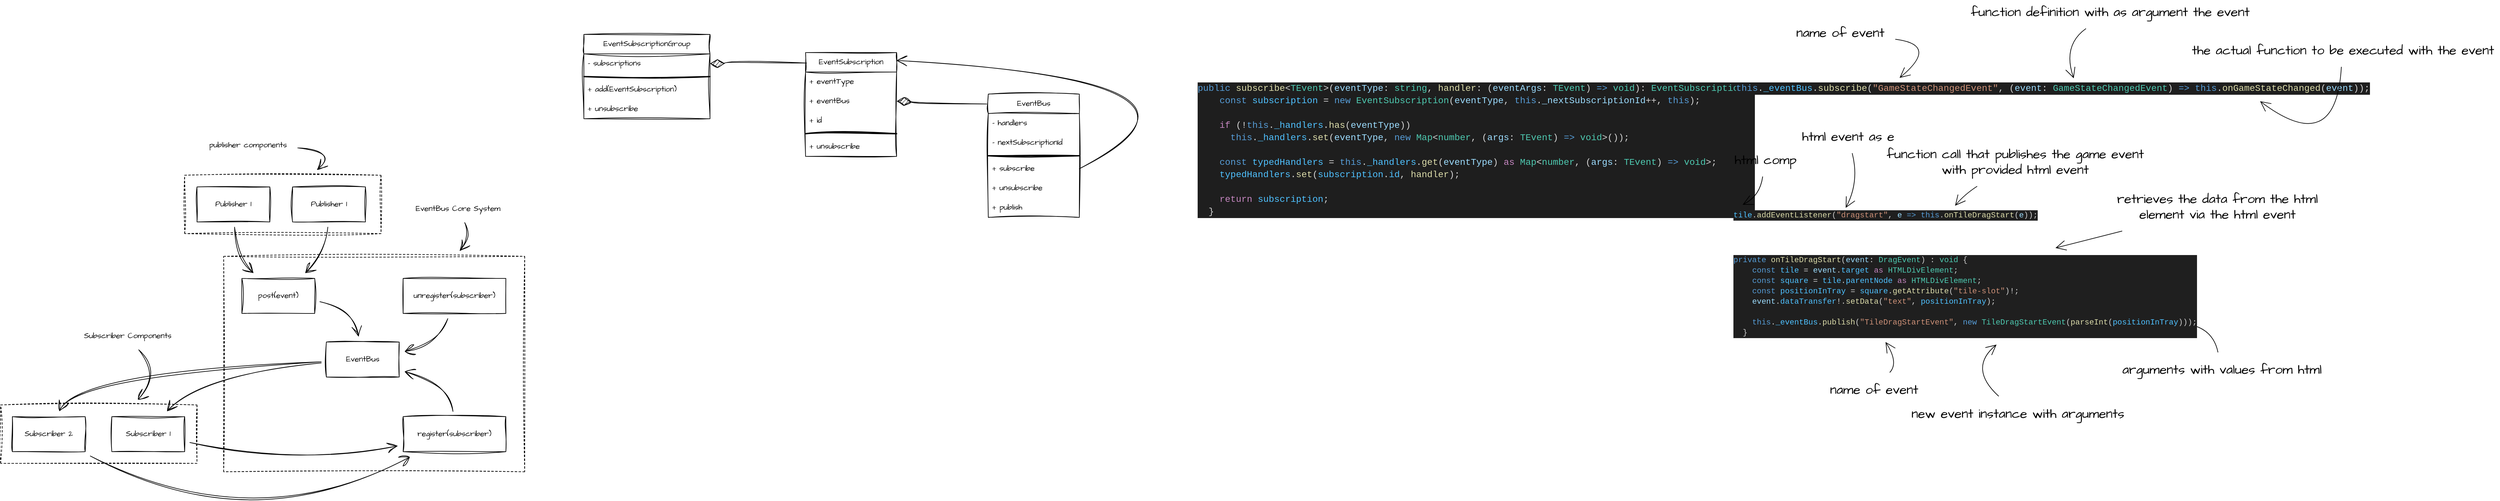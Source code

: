 <mxfile version="28.2.5">
  <diagram name="Page-1" id="cUU2rvQvQPZvcnWAlWm8">
    <mxGraphModel dx="1761" dy="850" grid="0" gridSize="10" guides="1" tooltips="1" connect="1" arrows="1" fold="1" page="0" pageScale="1" pageWidth="4681" pageHeight="3300" background="none" math="0" shadow="0">
      <root>
        <mxCell id="0" />
        <mxCell id="1" parent="0" />
        <mxCell id="Ereah4pmQqhAqRBTnx57-20" value="" style="rounded=0;whiteSpace=wrap;html=1;sketch=1;jiggle=2;curveFitting=1;strokeColor=default;align=center;verticalAlign=middle;fontFamily=Architects Daughter;fontSource=https%3A%2F%2Ffonts.googleapis.com%2Fcss%3Ffamily%3DArchitects%2BDaughter;fontSize=12;fontColor=default;labelBackgroundColor=default;fillColor=none;dashed=1;" parent="1" vertex="1">
          <mxGeometry x="-192" y="301" width="463" height="332" as="geometry" />
        </mxCell>
        <mxCell id="Ereah4pmQqhAqRBTnx57-23" value="" style="rounded=0;whiteSpace=wrap;html=1;sketch=1;jiggle=2;curveFitting=1;strokeColor=default;align=center;verticalAlign=middle;fontFamily=Architects Daughter;fontSource=https%3A%2F%2Ffonts.googleapis.com%2Fcss%3Ffamily%3DArchitects%2BDaughter;fontSize=12;fontColor=default;labelBackgroundColor=default;fillColor=none;dashed=1;" parent="1" vertex="1">
          <mxGeometry x="-535" y="530" width="302" height="90" as="geometry" />
        </mxCell>
        <mxCell id="Ereah4pmQqhAqRBTnx57-6" style="edgeStyle=none;curved=1;rounded=0;orthogonalLoop=1;jettySize=auto;html=1;fontFamily=Architects Daughter;fontSource=https%3A%2F%2Ffonts.googleapis.com%2Fcss%3Ffamily%3DArchitects%2BDaughter;fontSize=12;fontColor=default;startSize=14;endArrow=open;endSize=14;sourcePerimeterSpacing=8;targetPerimeterSpacing=8;sketch=1;curveFitting=1;jiggle=2;" parent="1" source="Ereah4pmQqhAqRBTnx57-1" target="Ereah4pmQqhAqRBTnx57-3" edge="1">
          <mxGeometry relative="1" as="geometry">
            <Array as="points">
              <mxPoint x="-173" y="302" />
            </Array>
          </mxGeometry>
        </mxCell>
        <mxCell id="Ereah4pmQqhAqRBTnx57-1" value="Publisher 1" style="rounded=0;whiteSpace=wrap;html=1;fontFamily=Architects Daughter;fontSource=https%3A%2F%2Ffonts.googleapis.com%2Fcss%3Ffamily%3DArchitects%2BDaughter;sketch=1;curveFitting=1;jiggle=2;" parent="1" vertex="1">
          <mxGeometry x="-233" y="194" width="112" height="54" as="geometry" />
        </mxCell>
        <mxCell id="Ereah4pmQqhAqRBTnx57-8" style="edgeStyle=none;shape=connector;curved=1;rounded=0;sketch=1;jiggle=2;curveFitting=1;orthogonalLoop=1;jettySize=auto;html=1;strokeColor=default;align=center;verticalAlign=middle;fontFamily=Architects Daughter;fontSource=https%3A%2F%2Ffonts.googleapis.com%2Fcss%3Ffamily%3DArchitects%2BDaughter;fontSize=12;fontColor=default;labelBackgroundColor=default;startSize=14;endArrow=open;endSize=14;sourcePerimeterSpacing=8;targetPerimeterSpacing=8;" parent="1" source="Ereah4pmQqhAqRBTnx57-2" target="Ereah4pmQqhAqRBTnx57-3" edge="1">
          <mxGeometry relative="1" as="geometry">
            <Array as="points">
              <mxPoint x="-34" y="299" />
            </Array>
          </mxGeometry>
        </mxCell>
        <mxCell id="Ereah4pmQqhAqRBTnx57-2" value="Publisher 1" style="rounded=0;whiteSpace=wrap;html=1;fontFamily=Architects Daughter;fontSource=https%3A%2F%2Ffonts.googleapis.com%2Fcss%3Ffamily%3DArchitects%2BDaughter;sketch=1;curveFitting=1;jiggle=2;" parent="1" vertex="1">
          <mxGeometry x="-86" y="194" width="112" height="54" as="geometry" />
        </mxCell>
        <mxCell id="Ereah4pmQqhAqRBTnx57-12" style="edgeStyle=none;shape=connector;curved=1;rounded=0;sketch=1;jiggle=2;curveFitting=1;orthogonalLoop=1;jettySize=auto;html=1;strokeColor=default;align=center;verticalAlign=middle;fontFamily=Architects Daughter;fontSource=https%3A%2F%2Ffonts.googleapis.com%2Fcss%3Ffamily%3DArchitects%2BDaughter;fontSize=12;fontColor=default;labelBackgroundColor=default;startSize=14;endArrow=open;endSize=14;sourcePerimeterSpacing=8;targetPerimeterSpacing=8;" parent="1" source="Ereah4pmQqhAqRBTnx57-3" target="Ereah4pmQqhAqRBTnx57-5" edge="1">
          <mxGeometry relative="1" as="geometry">
            <Array as="points">
              <mxPoint x="7" y="378" />
            </Array>
          </mxGeometry>
        </mxCell>
        <mxCell id="Ereah4pmQqhAqRBTnx57-3" value="post(event)" style="rounded=0;whiteSpace=wrap;html=1;fontFamily=Architects Daughter;fontSource=https%3A%2F%2Ffonts.googleapis.com%2Fcss%3Ffamily%3DArchitects%2BDaughter;sketch=1;curveFitting=1;jiggle=2;" parent="1" vertex="1">
          <mxGeometry x="-164" y="335" width="112" height="54" as="geometry" />
        </mxCell>
        <mxCell id="Ereah4pmQqhAqRBTnx57-11" style="edgeStyle=none;shape=connector;curved=1;rounded=0;sketch=1;jiggle=2;curveFitting=1;orthogonalLoop=1;jettySize=auto;html=1;strokeColor=default;align=center;verticalAlign=middle;fontFamily=Architects Daughter;fontSource=https%3A%2F%2Ffonts.googleapis.com%2Fcss%3Ffamily%3DArchitects%2BDaughter;fontSize=12;fontColor=default;labelBackgroundColor=default;startSize=14;endArrow=open;endSize=14;sourcePerimeterSpacing=8;targetPerimeterSpacing=8;" parent="1" source="Ereah4pmQqhAqRBTnx57-4" target="Ereah4pmQqhAqRBTnx57-5" edge="1">
          <mxGeometry relative="1" as="geometry">
            <Array as="points">
              <mxPoint x="141" y="437" />
            </Array>
          </mxGeometry>
        </mxCell>
        <mxCell id="Ereah4pmQqhAqRBTnx57-4" value="unregister(subscriber)" style="rounded=0;whiteSpace=wrap;html=1;fontFamily=Architects Daughter;fontSource=https%3A%2F%2Ffonts.googleapis.com%2Fcss%3Ffamily%3DArchitects%2BDaughter;sketch=1;curveFitting=1;jiggle=2;" parent="1" vertex="1">
          <mxGeometry x="84" y="335" width="158" height="54" as="geometry" />
        </mxCell>
        <mxCell id="Ereah4pmQqhAqRBTnx57-26" style="edgeStyle=none;shape=connector;curved=1;rounded=0;sketch=1;jiggle=2;curveFitting=1;orthogonalLoop=1;jettySize=auto;html=1;strokeColor=default;align=center;verticalAlign=middle;fontFamily=Architects Daughter;fontSource=https%3A%2F%2Ffonts.googleapis.com%2Fcss%3Ffamily%3DArchitects%2BDaughter;fontSize=12;fontColor=default;labelBackgroundColor=default;startSize=14;endArrow=open;endSize=14;sourcePerimeterSpacing=8;targetPerimeterSpacing=8;" parent="1" source="Ereah4pmQqhAqRBTnx57-5" target="Ereah4pmQqhAqRBTnx57-13" edge="1">
          <mxGeometry relative="1" as="geometry">
            <Array as="points">
              <mxPoint x="-231" y="481" />
            </Array>
          </mxGeometry>
        </mxCell>
        <mxCell id="Ereah4pmQqhAqRBTnx57-27" style="edgeStyle=none;shape=connector;curved=1;rounded=0;sketch=1;jiggle=2;curveFitting=1;orthogonalLoop=1;jettySize=auto;html=1;strokeColor=default;align=center;verticalAlign=middle;fontFamily=Architects Daughter;fontSource=https%3A%2F%2Ffonts.googleapis.com%2Fcss%3Ffamily%3DArchitects%2BDaughter;fontSize=12;fontColor=default;labelBackgroundColor=default;startSize=14;endArrow=open;endSize=14;sourcePerimeterSpacing=8;targetPerimeterSpacing=8;" parent="1" source="Ereah4pmQqhAqRBTnx57-5" target="Ereah4pmQqhAqRBTnx57-16" edge="1">
          <mxGeometry relative="1" as="geometry">
            <Array as="points">
              <mxPoint x="-419" y="484" />
            </Array>
          </mxGeometry>
        </mxCell>
        <mxCell id="Ereah4pmQqhAqRBTnx57-5" value="EventBus" style="rounded=0;whiteSpace=wrap;html=1;fontFamily=Architects Daughter;fontSource=https%3A%2F%2Ffonts.googleapis.com%2Fcss%3Ffamily%3DArchitects%2BDaughter;sketch=1;curveFitting=1;jiggle=2;" parent="1" vertex="1">
          <mxGeometry x="-34" y="433" width="112" height="54" as="geometry" />
        </mxCell>
        <mxCell id="Ereah4pmQqhAqRBTnx57-28" style="edgeStyle=none;shape=connector;curved=1;rounded=0;sketch=1;jiggle=2;curveFitting=1;orthogonalLoop=1;jettySize=auto;html=1;strokeColor=default;align=center;verticalAlign=middle;fontFamily=Architects Daughter;fontSource=https%3A%2F%2Ffonts.googleapis.com%2Fcss%3Ffamily%3DArchitects%2BDaughter;fontSize=12;fontColor=default;labelBackgroundColor=default;startSize=14;endArrow=open;endSize=14;sourcePerimeterSpacing=8;targetPerimeterSpacing=8;" parent="1" source="Ereah4pmQqhAqRBTnx57-13" target="Ereah4pmQqhAqRBTnx57-14" edge="1">
          <mxGeometry relative="1" as="geometry">
            <Array as="points">
              <mxPoint x="-69" y="623" />
            </Array>
          </mxGeometry>
        </mxCell>
        <mxCell id="Ereah4pmQqhAqRBTnx57-13" value="Subscriber 1" style="rounded=0;whiteSpace=wrap;html=1;fontFamily=Architects Daughter;fontSource=https%3A%2F%2Ffonts.googleapis.com%2Fcss%3Ffamily%3DArchitects%2BDaughter;sketch=1;curveFitting=1;jiggle=2;" parent="1" vertex="1">
          <mxGeometry x="-364" y="548" width="112" height="54" as="geometry" />
        </mxCell>
        <mxCell id="Ereah4pmQqhAqRBTnx57-15" style="edgeStyle=none;shape=connector;curved=1;rounded=0;sketch=1;jiggle=2;curveFitting=1;orthogonalLoop=1;jettySize=auto;html=1;strokeColor=default;align=center;verticalAlign=middle;fontFamily=Architects Daughter;fontSource=https%3A%2F%2Ffonts.googleapis.com%2Fcss%3Ffamily%3DArchitects%2BDaughter;fontSize=12;fontColor=default;labelBackgroundColor=default;startSize=14;endArrow=open;endSize=14;sourcePerimeterSpacing=8;targetPerimeterSpacing=8;" parent="1" source="Ereah4pmQqhAqRBTnx57-14" target="Ereah4pmQqhAqRBTnx57-5" edge="1">
          <mxGeometry relative="1" as="geometry">
            <Array as="points">
              <mxPoint x="158" y="499" />
            </Array>
          </mxGeometry>
        </mxCell>
        <mxCell id="Ereah4pmQqhAqRBTnx57-14" value="register(subscriber)" style="rounded=0;whiteSpace=wrap;html=1;fontFamily=Architects Daughter;fontSource=https%3A%2F%2Ffonts.googleapis.com%2Fcss%3Ffamily%3DArchitects%2BDaughter;sketch=1;curveFitting=1;jiggle=2;" parent="1" vertex="1">
          <mxGeometry x="84" y="548" width="158" height="54" as="geometry" />
        </mxCell>
        <mxCell id="Ereah4pmQqhAqRBTnx57-29" style="edgeStyle=none;shape=connector;curved=1;rounded=0;sketch=1;jiggle=2;curveFitting=1;orthogonalLoop=1;jettySize=auto;html=1;strokeColor=default;align=center;verticalAlign=middle;fontFamily=Architects Daughter;fontSource=https%3A%2F%2Ffonts.googleapis.com%2Fcss%3Ffamily%3DArchitects%2BDaughter;fontSize=12;fontColor=default;labelBackgroundColor=default;startSize=14;endArrow=open;endSize=14;sourcePerimeterSpacing=8;targetPerimeterSpacing=8;" parent="1" source="Ereah4pmQqhAqRBTnx57-16" target="Ereah4pmQqhAqRBTnx57-14" edge="1">
          <mxGeometry relative="1" as="geometry">
            <Array as="points">
              <mxPoint x="-153" y="737" />
            </Array>
          </mxGeometry>
        </mxCell>
        <mxCell id="Ereah4pmQqhAqRBTnx57-16" value="Subscriber 2" style="rounded=0;whiteSpace=wrap;html=1;fontFamily=Architects Daughter;fontSource=https%3A%2F%2Ffonts.googleapis.com%2Fcss%3Ffamily%3DArchitects%2BDaughter;sketch=1;curveFitting=1;jiggle=2;" parent="1" vertex="1">
          <mxGeometry x="-517" y="548" width="112" height="54" as="geometry" />
        </mxCell>
        <mxCell id="Ereah4pmQqhAqRBTnx57-17" value="" style="rounded=0;whiteSpace=wrap;html=1;sketch=1;jiggle=2;curveFitting=1;strokeColor=default;align=center;verticalAlign=middle;fontFamily=Architects Daughter;fontSource=https%3A%2F%2Ffonts.googleapis.com%2Fcss%3Ffamily%3DArchitects%2BDaughter;fontSize=12;fontColor=default;labelBackgroundColor=default;fillColor=none;dashed=1;" parent="1" vertex="1">
          <mxGeometry x="-252" y="176" width="302" height="90" as="geometry" />
        </mxCell>
        <mxCell id="Ereah4pmQqhAqRBTnx57-19" style="edgeStyle=none;shape=connector;curved=1;rounded=0;sketch=1;jiggle=2;curveFitting=1;orthogonalLoop=1;jettySize=auto;html=1;strokeColor=default;align=center;verticalAlign=middle;fontFamily=Architects Daughter;fontSource=https%3A%2F%2Ffonts.googleapis.com%2Fcss%3Ffamily%3DArchitects%2BDaughter;fontSize=12;fontColor=default;labelBackgroundColor=default;startSize=14;endArrow=open;endSize=14;sourcePerimeterSpacing=8;targetPerimeterSpacing=8;" parent="1" source="Ereah4pmQqhAqRBTnx57-18" target="Ereah4pmQqhAqRBTnx57-17" edge="1">
          <mxGeometry relative="1" as="geometry">
            <Array as="points">
              <mxPoint x="-18" y="137" />
            </Array>
          </mxGeometry>
        </mxCell>
        <mxCell id="Ereah4pmQqhAqRBTnx57-18" value="publisher components" style="text;html=1;align=center;verticalAlign=middle;resizable=0;points=[];autosize=1;strokeColor=none;fillColor=none;fontSize=12;fontFamily=Architects Daughter;fontSource=https%3A%2F%2Ffonts.googleapis.com%2Fcss%3Ffamily%3DArchitects%2BDaughter;fontColor=default;labelBackgroundColor=default;" parent="1" vertex="1">
          <mxGeometry x="-224" y="117" width="138" height="26" as="geometry" />
        </mxCell>
        <mxCell id="Ereah4pmQqhAqRBTnx57-22" style="edgeStyle=none;shape=connector;curved=1;rounded=0;sketch=1;jiggle=2;curveFitting=1;orthogonalLoop=1;jettySize=auto;html=1;strokeColor=default;align=center;verticalAlign=middle;fontFamily=Architects Daughter;fontSource=https%3A%2F%2Ffonts.googleapis.com%2Fcss%3Ffamily%3DArchitects%2BDaughter;fontSize=12;fontColor=default;labelBackgroundColor=default;startSize=14;endArrow=open;endSize=14;sourcePerimeterSpacing=8;targetPerimeterSpacing=8;" parent="1" source="Ereah4pmQqhAqRBTnx57-21" target="Ereah4pmQqhAqRBTnx57-20" edge="1">
          <mxGeometry relative="1" as="geometry">
            <Array as="points">
              <mxPoint x="189" y="269" />
            </Array>
          </mxGeometry>
        </mxCell>
        <mxCell id="Ereah4pmQqhAqRBTnx57-21" value="EventBus Core System" style="text;html=1;align=center;verticalAlign=middle;resizable=0;points=[];autosize=1;strokeColor=none;fillColor=none;fontSize=12;fontFamily=Architects Daughter;fontSource=https%3A%2F%2Ffonts.googleapis.com%2Fcss%3Ffamily%3DArchitects%2BDaughter;fontColor=default;labelBackgroundColor=default;" parent="1" vertex="1">
          <mxGeometry x="94" y="215" width="148" height="26" as="geometry" />
        </mxCell>
        <mxCell id="Ereah4pmQqhAqRBTnx57-25" style="edgeStyle=none;shape=connector;curved=1;rounded=0;sketch=1;jiggle=2;curveFitting=1;orthogonalLoop=1;jettySize=auto;html=1;strokeColor=default;align=center;verticalAlign=middle;fontFamily=Architects Daughter;fontSource=https%3A%2F%2Ffonts.googleapis.com%2Fcss%3Ffamily%3DArchitects%2BDaughter;fontSize=12;fontColor=default;labelBackgroundColor=default;startSize=14;endArrow=open;endSize=14;sourcePerimeterSpacing=8;targetPerimeterSpacing=8;" parent="1" source="Ereah4pmQqhAqRBTnx57-24" target="Ereah4pmQqhAqRBTnx57-23" edge="1">
          <mxGeometry relative="1" as="geometry">
            <Array as="points">
              <mxPoint x="-286" y="488" />
            </Array>
          </mxGeometry>
        </mxCell>
        <mxCell id="Ereah4pmQqhAqRBTnx57-24" value="Subscriber Components" style="text;html=1;align=center;verticalAlign=middle;resizable=0;points=[];autosize=1;strokeColor=none;fillColor=none;fontSize=12;fontFamily=Architects Daughter;fontSource=https%3A%2F%2Ffonts.googleapis.com%2Fcss%3Ffamily%3DArchitects%2BDaughter;fontColor=default;labelBackgroundColor=default;" parent="1" vertex="1">
          <mxGeometry x="-417" y="411" width="153" height="26" as="geometry" />
        </mxCell>
        <mxCell id="Ereah4pmQqhAqRBTnx57-31" value="EventSubscription" style="swimlane;fontStyle=0;childLayout=stackLayout;horizontal=1;startSize=30;horizontalStack=0;resizeParent=1;resizeParentMax=0;resizeLast=0;collapsible=1;marginBottom=0;whiteSpace=wrap;html=1;rounded=0;sketch=1;jiggle=2;curveFitting=1;strokeColor=default;align=center;verticalAlign=middle;fontFamily=Architects Daughter;fontSource=https%3A%2F%2Ffonts.googleapis.com%2Fcss%3Ffamily%3DArchitects%2BDaughter;fontSize=12;fontColor=default;labelBackgroundColor=default;fillColor=default;" parent="1" vertex="1">
          <mxGeometry x="703" y="-13" width="140" height="160" as="geometry" />
        </mxCell>
        <mxCell id="Ereah4pmQqhAqRBTnx57-32" value="+ eventType" style="text;strokeColor=none;fillColor=none;align=left;verticalAlign=middle;spacingLeft=4;spacingRight=4;overflow=hidden;points=[[0,0.5],[1,0.5]];portConstraint=eastwest;rotatable=0;whiteSpace=wrap;html=1;fontFamily=Architects Daughter;fontSource=https%3A%2F%2Ffonts.googleapis.com%2Fcss%3Ffamily%3DArchitects%2BDaughter;fontSize=12;fontColor=default;labelBackgroundColor=default;" parent="Ereah4pmQqhAqRBTnx57-31" vertex="1">
          <mxGeometry y="30" width="140" height="30" as="geometry" />
        </mxCell>
        <mxCell id="Ereah4pmQqhAqRBTnx57-34" value="+ eventBus" style="text;strokeColor=none;fillColor=none;align=left;verticalAlign=middle;spacingLeft=4;spacingRight=4;overflow=hidden;points=[[0,0.5],[1,0.5]];portConstraint=eastwest;rotatable=0;whiteSpace=wrap;html=1;fontFamily=Architects Daughter;fontSource=https%3A%2F%2Ffonts.googleapis.com%2Fcss%3Ffamily%3DArchitects%2BDaughter;fontSize=12;fontColor=default;labelBackgroundColor=default;" parent="Ereah4pmQqhAqRBTnx57-31" vertex="1">
          <mxGeometry y="60" width="140" height="30" as="geometry" />
        </mxCell>
        <mxCell id="Ereah4pmQqhAqRBTnx57-33" value="+ id" style="text;strokeColor=none;fillColor=none;align=left;verticalAlign=middle;spacingLeft=4;spacingRight=4;overflow=hidden;points=[[0,0.5],[1,0.5]];portConstraint=eastwest;rotatable=0;whiteSpace=wrap;html=1;fontFamily=Architects Daughter;fontSource=https%3A%2F%2Ffonts.googleapis.com%2Fcss%3Ffamily%3DArchitects%2BDaughter;fontSize=12;fontColor=default;labelBackgroundColor=default;" parent="Ereah4pmQqhAqRBTnx57-31" vertex="1">
          <mxGeometry y="90" width="140" height="30" as="geometry" />
        </mxCell>
        <mxCell id="Ereah4pmQqhAqRBTnx57-44" value="" style="line;strokeWidth=2;html=1;rounded=0;sketch=1;jiggle=2;curveFitting=1;strokeColor=default;align=center;verticalAlign=middle;fontFamily=Architects Daughter;fontSource=https%3A%2F%2Ffonts.googleapis.com%2Fcss%3Ffamily%3DArchitects%2BDaughter;fontSize=12;fontColor=default;labelBackgroundColor=default;fillColor=default;" parent="Ereah4pmQqhAqRBTnx57-31" vertex="1">
          <mxGeometry y="120" width="140" height="10" as="geometry" />
        </mxCell>
        <mxCell id="Ereah4pmQqhAqRBTnx57-45" value="+ unsubscribe" style="text;strokeColor=none;fillColor=none;align=left;verticalAlign=middle;spacingLeft=4;spacingRight=4;overflow=hidden;points=[[0,0.5],[1,0.5]];portConstraint=eastwest;rotatable=0;whiteSpace=wrap;html=1;fontFamily=Architects Daughter;fontSource=https%3A%2F%2Ffonts.googleapis.com%2Fcss%3Ffamily%3DArchitects%2BDaughter;fontSize=12;fontColor=default;labelBackgroundColor=default;" parent="Ereah4pmQqhAqRBTnx57-31" vertex="1">
          <mxGeometry y="130" width="140" height="30" as="geometry" />
        </mxCell>
        <mxCell id="Ereah4pmQqhAqRBTnx57-46" value="EventSubscriptionGroup" style="swimlane;fontStyle=0;childLayout=stackLayout;horizontal=1;startSize=30;horizontalStack=0;resizeParent=1;resizeParentMax=0;resizeLast=0;collapsible=1;marginBottom=0;whiteSpace=wrap;html=1;rounded=0;sketch=1;jiggle=2;curveFitting=1;strokeColor=default;align=center;verticalAlign=middle;fontFamily=Architects Daughter;fontSource=https%3A%2F%2Ffonts.googleapis.com%2Fcss%3Ffamily%3DArchitects%2BDaughter;fontSize=12;fontColor=default;labelBackgroundColor=default;fillColor=default;" parent="1" vertex="1">
          <mxGeometry x="362" y="-41" width="194" height="130" as="geometry" />
        </mxCell>
        <mxCell id="Ereah4pmQqhAqRBTnx57-47" value="- subscriptions" style="text;strokeColor=none;fillColor=none;align=left;verticalAlign=middle;spacingLeft=4;spacingRight=4;overflow=hidden;points=[[0,0.5],[1,0.5]];portConstraint=eastwest;rotatable=0;whiteSpace=wrap;html=1;fontFamily=Architects Daughter;fontSource=https%3A%2F%2Ffonts.googleapis.com%2Fcss%3Ffamily%3DArchitects%2BDaughter;fontSize=12;fontColor=default;labelBackgroundColor=default;" parent="Ereah4pmQqhAqRBTnx57-46" vertex="1">
          <mxGeometry y="30" width="194" height="30" as="geometry" />
        </mxCell>
        <mxCell id="Ereah4pmQqhAqRBTnx57-50" value="" style="line;strokeWidth=2;html=1;rounded=0;sketch=1;jiggle=2;curveFitting=1;strokeColor=default;align=center;verticalAlign=middle;fontFamily=Architects Daughter;fontSource=https%3A%2F%2Ffonts.googleapis.com%2Fcss%3Ffamily%3DArchitects%2BDaughter;fontSize=12;fontColor=default;labelBackgroundColor=default;fillColor=default;" parent="Ereah4pmQqhAqRBTnx57-46" vertex="1">
          <mxGeometry y="60" width="194" height="10" as="geometry" />
        </mxCell>
        <mxCell id="Ereah4pmQqhAqRBTnx57-51" value="+ add(EventSubscription)" style="text;strokeColor=none;fillColor=none;align=left;verticalAlign=middle;spacingLeft=4;spacingRight=4;overflow=hidden;points=[[0,0.5],[1,0.5]];portConstraint=eastwest;rotatable=0;whiteSpace=wrap;html=1;fontFamily=Architects Daughter;fontSource=https%3A%2F%2Ffonts.googleapis.com%2Fcss%3Ffamily%3DArchitects%2BDaughter;fontSize=12;fontColor=default;labelBackgroundColor=default;" parent="Ereah4pmQqhAqRBTnx57-46" vertex="1">
          <mxGeometry y="70" width="194" height="30" as="geometry" />
        </mxCell>
        <mxCell id="Ereah4pmQqhAqRBTnx57-52" value="+ unsubscribe" style="text;strokeColor=none;fillColor=none;align=left;verticalAlign=middle;spacingLeft=4;spacingRight=4;overflow=hidden;points=[[0,0.5],[1,0.5]];portConstraint=eastwest;rotatable=0;whiteSpace=wrap;html=1;fontFamily=Architects Daughter;fontSource=https%3A%2F%2Ffonts.googleapis.com%2Fcss%3Ffamily%3DArchitects%2BDaughter;fontSize=12;fontColor=default;labelBackgroundColor=default;" parent="Ereah4pmQqhAqRBTnx57-46" vertex="1">
          <mxGeometry y="100" width="194" height="30" as="geometry" />
        </mxCell>
        <mxCell id="Ereah4pmQqhAqRBTnx57-53" value="EventBus" style="swimlane;fontStyle=0;childLayout=stackLayout;horizontal=1;startSize=30;horizontalStack=0;resizeParent=1;resizeParentMax=0;resizeLast=0;collapsible=1;marginBottom=0;whiteSpace=wrap;html=1;rounded=0;sketch=1;jiggle=2;curveFitting=1;strokeColor=default;align=center;verticalAlign=middle;fontFamily=Architects Daughter;fontSource=https%3A%2F%2Ffonts.googleapis.com%2Fcss%3Ffamily%3DArchitects%2BDaughter;fontSize=12;fontColor=default;labelBackgroundColor=default;fillColor=default;" parent="1" vertex="1">
          <mxGeometry x="984" y="51.0" width="140" height="190" as="geometry" />
        </mxCell>
        <mxCell id="Ereah4pmQqhAqRBTnx57-54" value="- handlers" style="text;strokeColor=none;fillColor=none;align=left;verticalAlign=middle;spacingLeft=4;spacingRight=4;overflow=hidden;points=[[0,0.5],[1,0.5]];portConstraint=eastwest;rotatable=0;whiteSpace=wrap;html=1;fontFamily=Architects Daughter;fontSource=https%3A%2F%2Ffonts.googleapis.com%2Fcss%3Ffamily%3DArchitects%2BDaughter;fontSize=12;fontColor=default;labelBackgroundColor=default;" parent="Ereah4pmQqhAqRBTnx57-53" vertex="1">
          <mxGeometry y="30" width="140" height="30" as="geometry" />
        </mxCell>
        <mxCell id="Ereah4pmQqhAqRBTnx57-58" value="- nextSubscriptionId" style="text;strokeColor=none;fillColor=none;align=left;verticalAlign=middle;spacingLeft=4;spacingRight=4;overflow=hidden;points=[[0,0.5],[1,0.5]];portConstraint=eastwest;rotatable=0;whiteSpace=wrap;html=1;fontFamily=Architects Daughter;fontSource=https%3A%2F%2Ffonts.googleapis.com%2Fcss%3Ffamily%3DArchitects%2BDaughter;fontSize=12;fontColor=default;labelBackgroundColor=default;" parent="Ereah4pmQqhAqRBTnx57-53" vertex="1">
          <mxGeometry y="60" width="140" height="30" as="geometry" />
        </mxCell>
        <mxCell id="Ereah4pmQqhAqRBTnx57-57" value="" style="line;strokeWidth=2;html=1;rounded=0;sketch=1;jiggle=2;curveFitting=1;strokeColor=default;align=center;verticalAlign=middle;fontFamily=Architects Daughter;fontSource=https%3A%2F%2Ffonts.googleapis.com%2Fcss%3Ffamily%3DArchitects%2BDaughter;fontSize=12;fontColor=default;labelBackgroundColor=default;fillColor=default;" parent="Ereah4pmQqhAqRBTnx57-53" vertex="1">
          <mxGeometry y="90" width="140" height="10" as="geometry" />
        </mxCell>
        <mxCell id="Ereah4pmQqhAqRBTnx57-56" value="+ subscribe" style="text;strokeColor=none;fillColor=none;align=left;verticalAlign=middle;spacingLeft=4;spacingRight=4;overflow=hidden;points=[[0,0.5],[1,0.5]];portConstraint=eastwest;rotatable=0;whiteSpace=wrap;html=1;fontFamily=Architects Daughter;fontSource=https%3A%2F%2Ffonts.googleapis.com%2Fcss%3Ffamily%3DArchitects%2BDaughter;fontSize=12;fontColor=default;labelBackgroundColor=default;" parent="Ereah4pmQqhAqRBTnx57-53" vertex="1">
          <mxGeometry y="100" width="140" height="30" as="geometry" />
        </mxCell>
        <mxCell id="Ereah4pmQqhAqRBTnx57-59" value="+ unsubscribe" style="text;strokeColor=none;fillColor=none;align=left;verticalAlign=middle;spacingLeft=4;spacingRight=4;overflow=hidden;points=[[0,0.5],[1,0.5]];portConstraint=eastwest;rotatable=0;whiteSpace=wrap;html=1;fontFamily=Architects Daughter;fontSource=https%3A%2F%2Ffonts.googleapis.com%2Fcss%3Ffamily%3DArchitects%2BDaughter;fontSize=12;fontColor=default;labelBackgroundColor=default;" parent="Ereah4pmQqhAqRBTnx57-53" vertex="1">
          <mxGeometry y="130" width="140" height="30" as="geometry" />
        </mxCell>
        <mxCell id="Ereah4pmQqhAqRBTnx57-60" value="+ publish" style="text;strokeColor=none;fillColor=none;align=left;verticalAlign=middle;spacingLeft=4;spacingRight=4;overflow=hidden;points=[[0,0.5],[1,0.5]];portConstraint=eastwest;rotatable=0;whiteSpace=wrap;html=1;fontFamily=Architects Daughter;fontSource=https%3A%2F%2Ffonts.googleapis.com%2Fcss%3Ffamily%3DArchitects%2BDaughter;fontSize=12;fontColor=default;labelBackgroundColor=default;" parent="Ereah4pmQqhAqRBTnx57-53" vertex="1">
          <mxGeometry y="160" width="140" height="30" as="geometry" />
        </mxCell>
        <mxCell id="Ereah4pmQqhAqRBTnx57-61" style="edgeStyle=none;shape=connector;curved=1;rounded=0;sketch=1;jiggle=2;curveFitting=1;orthogonalLoop=1;jettySize=auto;html=1;entryX=-0.018;entryY=0.08;entryDx=0;entryDy=0;strokeColor=default;align=center;verticalAlign=middle;fontFamily=Architects Daughter;fontSource=https%3A%2F%2Ffonts.googleapis.com%2Fcss%3Ffamily%3DArchitects%2BDaughter;fontSize=12;fontColor=default;labelBackgroundColor=default;startSize=20;endArrow=none;endSize=14;sourcePerimeterSpacing=8;targetPerimeterSpacing=8;exitX=1;exitY=0.5;exitDx=0;exitDy=0;entryPerimeter=0;endFill=0;startArrow=diamondThin;startFill=1;" parent="1" source="Ereah4pmQqhAqRBTnx57-34" target="Ereah4pmQqhAqRBTnx57-53" edge="1">
          <mxGeometry relative="1" as="geometry">
            <Array as="points" />
          </mxGeometry>
        </mxCell>
        <mxCell id="Ereah4pmQqhAqRBTnx57-62" style="edgeStyle=none;shape=connector;curved=1;rounded=0;sketch=1;jiggle=2;curveFitting=1;orthogonalLoop=1;jettySize=auto;html=1;entryX=0.01;entryY=0.101;entryDx=0;entryDy=0;entryPerimeter=0;strokeColor=default;align=center;verticalAlign=middle;fontFamily=Architects Daughter;fontSource=https%3A%2F%2Ffonts.googleapis.com%2Fcss%3Ffamily%3DArchitects%2BDaughter;fontSize=12;fontColor=default;labelBackgroundColor=default;startSize=20;endArrow=none;endSize=14;sourcePerimeterSpacing=8;targetPerimeterSpacing=8;endFill=0;startArrow=diamondThin;startFill=1;exitX=1;exitY=0.5;exitDx=0;exitDy=0;" parent="1" source="Ereah4pmQqhAqRBTnx57-47" target="Ereah4pmQqhAqRBTnx57-31" edge="1">
          <mxGeometry relative="1" as="geometry" />
        </mxCell>
        <mxCell id="Ereah4pmQqhAqRBTnx57-64" style="edgeStyle=none;shape=connector;curved=1;rounded=0;sketch=1;jiggle=2;curveFitting=1;orthogonalLoop=1;jettySize=auto;html=1;entryX=0.998;entryY=0.076;entryDx=0;entryDy=0;strokeColor=default;align=center;verticalAlign=middle;fontFamily=Architects Daughter;fontSource=https%3A%2F%2Ffonts.googleapis.com%2Fcss%3Ffamily%3DArchitects%2BDaughter;fontSize=12;fontColor=default;labelBackgroundColor=default;startSize=14;endArrow=open;endSize=14;sourcePerimeterSpacing=8;targetPerimeterSpacing=8;exitX=1;exitY=0.5;exitDx=0;exitDy=0;entryPerimeter=0;" parent="1" source="Ereah4pmQqhAqRBTnx57-56" target="Ereah4pmQqhAqRBTnx57-31" edge="1">
          <mxGeometry relative="1" as="geometry">
            <Array as="points">
              <mxPoint x="1400" y="26" />
            </Array>
          </mxGeometry>
        </mxCell>
        <mxCell id="FFCXONvE-s3GpuK2ksUJ-1" value="&lt;div style=&quot;color: #d4d4d4;background-color: #1e1e1e;font-family: Consolas, &#39;Courier New&#39;, monospace;font-weight: normal;font-size: 14px;line-height: 19px;white-space: pre;&quot;&gt;&lt;div&gt;&lt;span style=&quot;color: #569cd6;&quot;&gt;public&lt;/span&gt;&lt;span style=&quot;color: #d4d4d4;&quot;&gt; &lt;/span&gt;&lt;span style=&quot;color: #dcdcaa;&quot;&gt;subscribe&lt;/span&gt;&lt;span style=&quot;color: #d4d4d4;&quot;&gt;&amp;lt;&lt;/span&gt;&lt;span style=&quot;color: #4ec9b0;&quot;&gt;TEvent&lt;/span&gt;&lt;span style=&quot;color: #d4d4d4;&quot;&gt;&amp;gt;(&lt;/span&gt;&lt;span style=&quot;color: #9cdcfe;&quot;&gt;eventType&lt;/span&gt;&lt;span style=&quot;color: #d4d4d4;&quot;&gt;: &lt;/span&gt;&lt;span style=&quot;color: #4ec9b0;&quot;&gt;string&lt;/span&gt;&lt;span style=&quot;color: #d4d4d4;&quot;&gt;, &lt;/span&gt;&lt;span style=&quot;color: #dcdcaa;&quot;&gt;handler&lt;/span&gt;&lt;span style=&quot;color: #d4d4d4;&quot;&gt;: (&lt;/span&gt;&lt;span style=&quot;color: #9cdcfe;&quot;&gt;eventArgs&lt;/span&gt;&lt;span style=&quot;color: #d4d4d4;&quot;&gt;: &lt;/span&gt;&lt;span style=&quot;color: #4ec9b0;&quot;&gt;TEvent&lt;/span&gt;&lt;span style=&quot;color: #d4d4d4;&quot;&gt;) &lt;/span&gt;&lt;span style=&quot;color: #569cd6;&quot;&gt;=&amp;gt;&lt;/span&gt;&lt;span style=&quot;color: #d4d4d4;&quot;&gt; &lt;/span&gt;&lt;span style=&quot;color: #4ec9b0;&quot;&gt;void&lt;/span&gt;&lt;span style=&quot;color: #d4d4d4;&quot;&gt;): &lt;/span&gt;&lt;span style=&quot;color: #4ec9b0;&quot;&gt;EventSubscription&lt;/span&gt;&lt;span style=&quot;color: #d4d4d4;&quot;&gt; {&lt;/span&gt;&lt;/div&gt;&lt;div&gt;&lt;span style=&quot;color: #d4d4d4;&quot;&gt;&amp;nbsp; &amp;nbsp; &lt;/span&gt;&lt;span style=&quot;color: #569cd6;&quot;&gt;const&lt;/span&gt;&lt;span style=&quot;color: #d4d4d4;&quot;&gt; &lt;/span&gt;&lt;span style=&quot;color: #4fc1ff;&quot;&gt;subscription&lt;/span&gt;&lt;span style=&quot;color: #d4d4d4;&quot;&gt; = &lt;/span&gt;&lt;span style=&quot;color: #569cd6;&quot;&gt;new&lt;/span&gt;&lt;span style=&quot;color: #d4d4d4;&quot;&gt; &lt;/span&gt;&lt;span style=&quot;color: #4ec9b0;&quot;&gt;EventSubscription&lt;/span&gt;&lt;span style=&quot;color: #d4d4d4;&quot;&gt;(&lt;/span&gt;&lt;span style=&quot;color: #9cdcfe;&quot;&gt;eventType&lt;/span&gt;&lt;span style=&quot;color: #d4d4d4;&quot;&gt;, &lt;/span&gt;&lt;span style=&quot;color: #569cd6;&quot;&gt;this&lt;/span&gt;&lt;span style=&quot;color: #d4d4d4;&quot;&gt;.&lt;/span&gt;&lt;span style=&quot;color: #9cdcfe;&quot;&gt;_nextSubscriptionId&lt;/span&gt;&lt;span style=&quot;color: #d4d4d4;&quot;&gt;++, &lt;/span&gt;&lt;span style=&quot;color: #569cd6;&quot;&gt;this&lt;/span&gt;&lt;span style=&quot;color: #d4d4d4;&quot;&gt;);&lt;/span&gt;&lt;/div&gt;&lt;br&gt;&lt;div&gt;&lt;span style=&quot;color: #d4d4d4;&quot;&gt;&amp;nbsp; &amp;nbsp; &lt;/span&gt;&lt;span style=&quot;color: #c586c0;&quot;&gt;if&lt;/span&gt;&lt;span style=&quot;color: #d4d4d4;&quot;&gt; (!&lt;/span&gt;&lt;span style=&quot;color: #569cd6;&quot;&gt;this&lt;/span&gt;&lt;span style=&quot;color: #d4d4d4;&quot;&gt;.&lt;/span&gt;&lt;span style=&quot;color: #4fc1ff;&quot;&gt;_handlers&lt;/span&gt;&lt;span style=&quot;color: #d4d4d4;&quot;&gt;.&lt;/span&gt;&lt;span style=&quot;color: #dcdcaa;&quot;&gt;has&lt;/span&gt;&lt;span style=&quot;color: #d4d4d4;&quot;&gt;(&lt;/span&gt;&lt;span style=&quot;color: #9cdcfe;&quot;&gt;eventType&lt;/span&gt;&lt;span style=&quot;color: #d4d4d4;&quot;&gt;))&lt;/span&gt;&lt;/div&gt;&lt;div&gt;&lt;span style=&quot;color: #d4d4d4;&quot;&gt;&amp;nbsp; &amp;nbsp; &amp;nbsp; &lt;/span&gt;&lt;span style=&quot;color: #569cd6;&quot;&gt;this&lt;/span&gt;&lt;span style=&quot;color: #d4d4d4;&quot;&gt;.&lt;/span&gt;&lt;span style=&quot;color: #4fc1ff;&quot;&gt;_handlers&lt;/span&gt;&lt;span style=&quot;color: #d4d4d4;&quot;&gt;.&lt;/span&gt;&lt;span style=&quot;color: #dcdcaa;&quot;&gt;set&lt;/span&gt;&lt;span style=&quot;color: #d4d4d4;&quot;&gt;(&lt;/span&gt;&lt;span style=&quot;color: #9cdcfe;&quot;&gt;eventType&lt;/span&gt;&lt;span style=&quot;color: #d4d4d4;&quot;&gt;, &lt;/span&gt;&lt;span style=&quot;color: #569cd6;&quot;&gt;new&lt;/span&gt;&lt;span style=&quot;color: #d4d4d4;&quot;&gt; &lt;/span&gt;&lt;span style=&quot;color: #4ec9b0;&quot;&gt;Map&lt;/span&gt;&lt;span style=&quot;color: #d4d4d4;&quot;&gt;&amp;lt;&lt;/span&gt;&lt;span style=&quot;color: #4ec9b0;&quot;&gt;number&lt;/span&gt;&lt;span style=&quot;color: #d4d4d4;&quot;&gt;, (&lt;/span&gt;&lt;span style=&quot;color: #9cdcfe;&quot;&gt;args&lt;/span&gt;&lt;span style=&quot;color: #d4d4d4;&quot;&gt;: &lt;/span&gt;&lt;span style=&quot;color: #4ec9b0;&quot;&gt;TEvent&lt;/span&gt;&lt;span style=&quot;color: #d4d4d4;&quot;&gt;) &lt;/span&gt;&lt;span style=&quot;color: #569cd6;&quot;&gt;=&amp;gt;&lt;/span&gt;&lt;span style=&quot;color: #d4d4d4;&quot;&gt; &lt;/span&gt;&lt;span style=&quot;color: #4ec9b0;&quot;&gt;void&lt;/span&gt;&lt;span style=&quot;color: #d4d4d4;&quot;&gt;&amp;gt;());&lt;/span&gt;&lt;/div&gt;&lt;br&gt;&lt;div&gt;&lt;span style=&quot;color: #d4d4d4;&quot;&gt;&amp;nbsp; &amp;nbsp; &lt;/span&gt;&lt;span style=&quot;color: #569cd6;&quot;&gt;const&lt;/span&gt;&lt;span style=&quot;color: #d4d4d4;&quot;&gt; &lt;/span&gt;&lt;span style=&quot;color: #4fc1ff;&quot;&gt;typedHandlers&lt;/span&gt;&lt;span style=&quot;color: #d4d4d4;&quot;&gt; = &lt;/span&gt;&lt;span style=&quot;color: #569cd6;&quot;&gt;this&lt;/span&gt;&lt;span style=&quot;color: #d4d4d4;&quot;&gt;.&lt;/span&gt;&lt;span style=&quot;color: #4fc1ff;&quot;&gt;_handlers&lt;/span&gt;&lt;span style=&quot;color: #d4d4d4;&quot;&gt;.&lt;/span&gt;&lt;span style=&quot;color: #dcdcaa;&quot;&gt;get&lt;/span&gt;&lt;span style=&quot;color: #d4d4d4;&quot;&gt;(&lt;/span&gt;&lt;span style=&quot;color: #9cdcfe;&quot;&gt;eventType&lt;/span&gt;&lt;span style=&quot;color: #d4d4d4;&quot;&gt;) &lt;/span&gt;&lt;span style=&quot;color: #c586c0;&quot;&gt;as&lt;/span&gt;&lt;span style=&quot;color: #d4d4d4;&quot;&gt; &lt;/span&gt;&lt;span style=&quot;color: #4ec9b0;&quot;&gt;Map&lt;/span&gt;&lt;span style=&quot;color: #d4d4d4;&quot;&gt;&amp;lt;&lt;/span&gt;&lt;span style=&quot;color: #4ec9b0;&quot;&gt;number&lt;/span&gt;&lt;span style=&quot;color: #d4d4d4;&quot;&gt;, (&lt;/span&gt;&lt;span style=&quot;color: #9cdcfe;&quot;&gt;args&lt;/span&gt;&lt;span style=&quot;color: #d4d4d4;&quot;&gt;: &lt;/span&gt;&lt;span style=&quot;color: #4ec9b0;&quot;&gt;TEvent&lt;/span&gt;&lt;span style=&quot;color: #d4d4d4;&quot;&gt;) &lt;/span&gt;&lt;span style=&quot;color: #569cd6;&quot;&gt;=&amp;gt;&lt;/span&gt;&lt;span style=&quot;color: #d4d4d4;&quot;&gt; &lt;/span&gt;&lt;span style=&quot;color: #4ec9b0;&quot;&gt;void&lt;/span&gt;&lt;span style=&quot;color: #d4d4d4;&quot;&gt;&amp;gt;;&lt;/span&gt;&lt;/div&gt;&lt;div&gt;&lt;span style=&quot;color: #d4d4d4;&quot;&gt;&amp;nbsp; &amp;nbsp; &lt;/span&gt;&lt;span style=&quot;color: #4fc1ff;&quot;&gt;typedHandlers&lt;/span&gt;&lt;span style=&quot;color: #d4d4d4;&quot;&gt;.&lt;/span&gt;&lt;span style=&quot;color: #dcdcaa;&quot;&gt;set&lt;/span&gt;&lt;span style=&quot;color: #d4d4d4;&quot;&gt;(&lt;/span&gt;&lt;span style=&quot;color: #4fc1ff;&quot;&gt;subscription&lt;/span&gt;&lt;span style=&quot;color: #d4d4d4;&quot;&gt;.&lt;/span&gt;&lt;span style=&quot;color: #4fc1ff;&quot;&gt;id&lt;/span&gt;&lt;span style=&quot;color: #d4d4d4;&quot;&gt;, &lt;/span&gt;&lt;span style=&quot;color: #dcdcaa;&quot;&gt;handler&lt;/span&gt;&lt;span style=&quot;color: #d4d4d4;&quot;&gt;);&lt;/span&gt;&lt;/div&gt;&lt;br&gt;&lt;div&gt;&lt;span style=&quot;color: #d4d4d4;&quot;&gt;&amp;nbsp; &amp;nbsp; &lt;/span&gt;&lt;span style=&quot;color: #c586c0;&quot;&gt;return&lt;/span&gt;&lt;span style=&quot;color: #d4d4d4;&quot;&gt; &lt;/span&gt;&lt;span style=&quot;color: #4fc1ff;&quot;&gt;subscription&lt;/span&gt;&lt;span style=&quot;color: #d4d4d4;&quot;&gt;;&lt;/span&gt;&lt;/div&gt;&lt;div&gt;&lt;span style=&quot;color: #d4d4d4;&quot;&gt;&amp;nbsp; }&lt;/span&gt;&lt;/div&gt;&lt;/div&gt;" style="text;whiteSpace=wrap;html=1;fontFamily=Architects Daughter;fontSource=https%3A%2F%2Ffonts.googleapis.com%2Fcss%3Ffamily%3DArchitects%2BDaughter;fontSize=12;fontColor=default;labelBackgroundColor=default;" parent="1" vertex="1">
          <mxGeometry x="1304.0" y="26.0" width="550" height="231" as="geometry" />
        </mxCell>
        <mxCell id="FFCXONvE-s3GpuK2ksUJ-2" value="&lt;div style=&quot;color: #d4d4d4;background-color: #1e1e1e;font-family: Consolas, &#39;Courier New&#39;, monospace;font-weight: normal;font-size: 14px;line-height: 19px;white-space: pre;&quot;&gt;&lt;div&gt;&lt;span style=&quot;color: #569cd6;&quot;&gt;this&lt;/span&gt;&lt;span style=&quot;color: #d4d4d4;&quot;&gt;.&lt;/span&gt;&lt;span style=&quot;color: #4fc1ff;&quot;&gt;_eventBus&lt;/span&gt;&lt;span style=&quot;color: #d4d4d4;&quot;&gt;.&lt;/span&gt;&lt;span style=&quot;color: #dcdcaa;&quot;&gt;subscribe&lt;/span&gt;&lt;span style=&quot;color: #d4d4d4;&quot;&gt;(&lt;/span&gt;&lt;span style=&quot;color: #ce9178;&quot;&gt;&quot;GameStateChangedEvent&quot;&lt;/span&gt;&lt;span style=&quot;color: #d4d4d4;&quot;&gt;, (&lt;/span&gt;&lt;span style=&quot;color: #9cdcfe;&quot;&gt;event&lt;/span&gt;&lt;span style=&quot;color: #d4d4d4;&quot;&gt;: &lt;/span&gt;&lt;span style=&quot;color: #4ec9b0;&quot;&gt;GameStateChangedEvent&lt;/span&gt;&lt;span style=&quot;color: #d4d4d4;&quot;&gt;) &lt;/span&gt;&lt;span style=&quot;color: #569cd6;&quot;&gt;=&amp;gt;&lt;/span&gt;&lt;span style=&quot;color: #d4d4d4;&quot;&gt; &lt;/span&gt;&lt;span style=&quot;color: #569cd6;&quot;&gt;this&lt;/span&gt;&lt;span style=&quot;color: #d4d4d4;&quot;&gt;.&lt;/span&gt;&lt;span style=&quot;color: #dcdcaa;&quot;&gt;onGameStateChanged&lt;/span&gt;&lt;span style=&quot;color: #d4d4d4;&quot;&gt;(&lt;/span&gt;&lt;span style=&quot;color: #9cdcfe;&quot;&gt;event&lt;/span&gt;&lt;span style=&quot;color: #d4d4d4;&quot;&gt;));&lt;/span&gt;&lt;/div&gt;&lt;/div&gt;" style="text;whiteSpace=wrap;html=1;fontFamily=Architects Daughter;fontSource=https%3A%2F%2Ffonts.googleapis.com%2Fcss%3Ffamily%3DArchitects%2BDaughter;fontSize=12;fontColor=default;labelBackgroundColor=default;" parent="1" vertex="1">
          <mxGeometry x="2132.0" y="26.0" width="550" height="41" as="geometry" />
        </mxCell>
        <mxCell id="IwoCZnO5HwenIqzwG9kO-2" value="name of event" style="text;html=1;align=center;verticalAlign=middle;resizable=0;points=[];autosize=1;strokeColor=none;fillColor=none;fontSize=20;fontFamily=Architects Daughter;fontSource=https%3A%2F%2Ffonts.googleapis.com%2Fcss%3Ffamily%3DArchitects%2BDaughter;" vertex="1" parent="1">
          <mxGeometry x="2217" y="-62" width="154" height="36" as="geometry" />
        </mxCell>
        <mxCell id="IwoCZnO5HwenIqzwG9kO-3" style="edgeStyle=none;curved=1;rounded=0;orthogonalLoop=1;jettySize=auto;html=1;entryX=0.461;entryY=-0.001;entryDx=0;entryDy=0;entryPerimeter=0;fontFamily=Architects Daughter;fontSource=https%3A%2F%2Ffonts.googleapis.com%2Fcss%3Ffamily%3DArchitects%2BDaughter;fontSize=16;startSize=14;endArrow=open;endSize=14;sourcePerimeterSpacing=8;targetPerimeterSpacing=8;" edge="1" parent="1" source="IwoCZnO5HwenIqzwG9kO-2" target="FFCXONvE-s3GpuK2ksUJ-2">
          <mxGeometry relative="1" as="geometry">
            <Array as="points">
              <mxPoint x="2447" y="-25" />
            </Array>
          </mxGeometry>
        </mxCell>
        <mxCell id="IwoCZnO5HwenIqzwG9kO-4" value="function definition with as argument the event" style="text;html=1;align=center;verticalAlign=middle;resizable=0;points=[];autosize=1;strokeColor=none;fillColor=none;fontSize=20;fontFamily=Architects Daughter;fontSource=https%3A%2F%2Ffonts.googleapis.com%2Fcss%3Ffamily%3DArchitects%2BDaughter;" vertex="1" parent="1">
          <mxGeometry x="2485" y="-94" width="447" height="36" as="geometry" />
        </mxCell>
        <mxCell id="IwoCZnO5HwenIqzwG9kO-5" style="edgeStyle=none;curved=1;rounded=0;orthogonalLoop=1;jettySize=auto;html=1;entryX=0.948;entryY=0.014;entryDx=0;entryDy=0;entryPerimeter=0;fontFamily=Architects Daughter;fontSource=https%3A%2F%2Ffonts.googleapis.com%2Fcss%3Ffamily%3DArchitects%2BDaughter;fontSize=16;startSize=14;endArrow=open;endSize=14;sourcePerimeterSpacing=8;targetPerimeterSpacing=8;" edge="1" parent="1" source="IwoCZnO5HwenIqzwG9kO-4" target="FFCXONvE-s3GpuK2ksUJ-2">
          <mxGeometry relative="1" as="geometry">
            <Array as="points">
              <mxPoint x="2636" y="-24" />
            </Array>
          </mxGeometry>
        </mxCell>
        <mxCell id="IwoCZnO5HwenIqzwG9kO-7" style="edgeStyle=none;curved=1;rounded=0;orthogonalLoop=1;jettySize=auto;html=1;fontFamily=Architects Daughter;fontSource=https%3A%2F%2Ffonts.googleapis.com%2Fcss%3Ffamily%3DArchitects%2BDaughter;fontSize=16;startSize=14;endArrow=open;endSize=14;sourcePerimeterSpacing=8;targetPerimeterSpacing=8;" edge="1" parent="1" source="IwoCZnO5HwenIqzwG9kO-6">
          <mxGeometry relative="1" as="geometry">
            <mxPoint x="2940" y="62" as="targetPoint" />
            <Array as="points">
              <mxPoint x="3057" y="150" />
            </Array>
          </mxGeometry>
        </mxCell>
        <mxCell id="IwoCZnO5HwenIqzwG9kO-6" value="the actual function to be executed with the event" style="text;html=1;align=center;verticalAlign=middle;resizable=0;points=[];autosize=1;strokeColor=none;fillColor=none;fontSize=20;fontFamily=Architects Daughter;fontSource=https%3A%2F%2Ffonts.googleapis.com%2Fcss%3Ffamily%3DArchitects%2BDaughter;" vertex="1" parent="1">
          <mxGeometry x="2825" y="-35" width="483" height="36" as="geometry" />
        </mxCell>
        <mxCell id="IwoCZnO5HwenIqzwG9kO-9" value="name of event" style="text;html=1;align=center;verticalAlign=middle;resizable=0;points=[];autosize=1;strokeColor=none;fillColor=none;fontSize=20;fontFamily=Architects Daughter;fontSource=https%3A%2F%2Ffonts.googleapis.com%2Fcss%3Ffamily%3DArchitects%2BDaughter;" vertex="1" parent="1">
          <mxGeometry x="2269" y="487.98" width="154" height="36" as="geometry" />
        </mxCell>
        <mxCell id="IwoCZnO5HwenIqzwG9kO-10" style="edgeStyle=none;curved=1;rounded=0;orthogonalLoop=1;jettySize=auto;html=1;entryX=0.38;entryY=0.717;entryDx=0;entryDy=0;entryPerimeter=0;fontFamily=Architects Daughter;fontSource=https%3A%2F%2Ffonts.googleapis.com%2Fcss%3Ffamily%3DArchitects%2BDaughter;fontSize=16;startSize=14;endArrow=open;endSize=14;sourcePerimeterSpacing=8;targetPerimeterSpacing=8;" edge="1" parent="1" source="IwoCZnO5HwenIqzwG9kO-9">
          <mxGeometry relative="1" as="geometry">
            <mxPoint x="2363.945" y="433.004" as="targetPoint" />
            <Array as="points">
              <mxPoint x="2384.5" y="464.98" />
            </Array>
          </mxGeometry>
        </mxCell>
        <mxCell id="IwoCZnO5HwenIqzwG9kO-11" value="new event instance with arguments" style="text;html=1;align=center;verticalAlign=middle;resizable=0;points=[];autosize=1;strokeColor=none;fillColor=none;fontSize=20;fontFamily=Architects Daughter;fontSource=https%3A%2F%2Ffonts.googleapis.com%2Fcss%3Ffamily%3DArchitects%2BDaughter;" vertex="1" parent="1">
          <mxGeometry x="2394" y="524.57" width="345" height="36" as="geometry" />
        </mxCell>
        <mxCell id="IwoCZnO5HwenIqzwG9kO-12" style="edgeStyle=none;curved=1;rounded=0;orthogonalLoop=1;jettySize=auto;html=1;entryX=0.795;entryY=0.912;entryDx=0;entryDy=0;entryPerimeter=0;fontFamily=Architects Daughter;fontSource=https%3A%2F%2Ffonts.googleapis.com%2Fcss%3Ffamily%3DArchitects%2BDaughter;fontSize=16;startSize=14;endArrow=open;endSize=14;sourcePerimeterSpacing=8;targetPerimeterSpacing=8;" edge="1" parent="1" source="IwoCZnO5HwenIqzwG9kO-11">
          <mxGeometry relative="1" as="geometry">
            <mxPoint x="2534.695" y="437.004" as="targetPoint" />
            <Array as="points">
              <mxPoint x="2491" y="473.57" />
            </Array>
          </mxGeometry>
        </mxCell>
        <mxCell id="IwoCZnO5HwenIqzwG9kO-15" style="edgeStyle=none;curved=1;rounded=0;orthogonalLoop=1;jettySize=auto;html=1;fontFamily=Architects Daughter;fontSource=https%3A%2F%2Ffonts.googleapis.com%2Fcss%3Ffamily%3DArchitects%2BDaughter;fontSize=16;startSize=14;endArrow=open;endSize=14;sourcePerimeterSpacing=8;targetPerimeterSpacing=8;" edge="1" parent="1" source="IwoCZnO5HwenIqzwG9kO-13">
          <mxGeometry relative="1" as="geometry">
            <mxPoint x="2792.198" y="405.161" as="targetPoint" />
            <Array as="points">
              <mxPoint x="2865" y="398" />
            </Array>
          </mxGeometry>
        </mxCell>
        <mxCell id="IwoCZnO5HwenIqzwG9kO-13" value="arguments with values from html" style="text;html=1;align=center;verticalAlign=middle;resizable=0;points=[];autosize=1;strokeColor=none;fillColor=none;fontSize=20;fontFamily=Architects Daughter;fontSource=https%3A%2F%2Ffonts.googleapis.com%2Fcss%3Ffamily%3DArchitects%2BDaughter;" vertex="1" parent="1">
          <mxGeometry x="2718" y="457" width="325" height="36" as="geometry" />
        </mxCell>
        <mxCell id="IwoCZnO5HwenIqzwG9kO-17" value="&lt;div style=&quot;color: #cccccc;background-color: #1f1f1f;font-family: Consolas, Consolas, &#39;Courier New&#39;, monospace;font-weight: normal;font-size: 12px;line-height: 16px;white-space: pre;&quot;&gt;&lt;div&gt;&lt;span style=&quot;color: #4fc1ff;&quot;&gt;tile&lt;/span&gt;&lt;span style=&quot;color: #cccccc;&quot;&gt;.&lt;/span&gt;&lt;span style=&quot;color: #dcdcaa;&quot;&gt;addEventListener&lt;/span&gt;&lt;span style=&quot;color: #cccccc;&quot;&gt;(&lt;/span&gt;&lt;span style=&quot;color: #ce9178;&quot;&gt;&quot;dragstart&quot;&lt;/span&gt;&lt;span style=&quot;color: #cccccc;&quot;&gt;, &lt;/span&gt;&lt;span style=&quot;color: #9cdcfe;&quot;&gt;e&lt;/span&gt;&lt;span style=&quot;color: #cccccc;&quot;&gt; &lt;/span&gt;&lt;span style=&quot;color: #569cd6;&quot;&gt;=&amp;gt;&lt;/span&gt;&lt;span style=&quot;color: #cccccc;&quot;&gt; &lt;/span&gt;&lt;span style=&quot;color: #569cd6;&quot;&gt;this&lt;/span&gt;&lt;span style=&quot;color: #cccccc;&quot;&gt;.&lt;/span&gt;&lt;span style=&quot;color: #dcdcaa;&quot;&gt;onTileDragStart&lt;/span&gt;&lt;span style=&quot;color: #cccccc;&quot;&gt;(&lt;/span&gt;&lt;span style=&quot;color: #9cdcfe;&quot;&gt;e&lt;/span&gt;&lt;span style=&quot;color: #cccccc;&quot;&gt;));&lt;/span&gt;&lt;/div&gt;&lt;/div&gt;" style="text;whiteSpace=wrap;html=1;fontFamily=Architects Daughter;fontSource=https%3A%2F%2Ffonts.googleapis.com%2Fcss%3Ffamily%3DArchitects%2BDaughter;" vertex="1" parent="1">
          <mxGeometry x="2128.129" y="223.002" width="457" height="38" as="geometry" />
        </mxCell>
        <mxCell id="IwoCZnO5HwenIqzwG9kO-18" value="&lt;div style=&quot;color: #cccccc;background-color: #1f1f1f;font-family: Consolas, Consolas, &#39;Courier New&#39;, monospace;font-weight: normal;font-size: 12px;line-height: 16px;white-space: pre;&quot;&gt;&lt;div&gt;&lt;span style=&quot;color: #569cd6;&quot;&gt;private&lt;/span&gt;&lt;span style=&quot;color: #cccccc;&quot;&gt; &lt;/span&gt;&lt;span style=&quot;color: #dcdcaa;&quot;&gt;onTileDragStart&lt;/span&gt;&lt;span style=&quot;color: #cccccc;&quot;&gt;(&lt;/span&gt;&lt;span style=&quot;color: #9cdcfe;&quot;&gt;event&lt;/span&gt;&lt;span style=&quot;color: #d4d4d4;&quot;&gt;:&lt;/span&gt;&lt;span style=&quot;color: #cccccc;&quot;&gt; &lt;/span&gt;&lt;span style=&quot;color: #4ec9b0;&quot;&gt;DragEvent&lt;/span&gt;&lt;span style=&quot;color: #cccccc;&quot;&gt;) &lt;/span&gt;&lt;span style=&quot;color: #d4d4d4;&quot;&gt;:&lt;/span&gt;&lt;span style=&quot;color: #cccccc;&quot;&gt; &lt;/span&gt;&lt;span style=&quot;color: #4ec9b0;&quot;&gt;void&lt;/span&gt;&lt;span style=&quot;color: #cccccc;&quot;&gt; {&lt;/span&gt;&lt;/div&gt;&lt;div&gt;&lt;span style=&quot;color: #cccccc;&quot;&gt;&amp;nbsp; &amp;nbsp; &lt;/span&gt;&lt;span style=&quot;color: #569cd6;&quot;&gt;const&lt;/span&gt;&lt;span style=&quot;color: #cccccc;&quot;&gt; &lt;/span&gt;&lt;span style=&quot;color: #4fc1ff;&quot;&gt;tile&lt;/span&gt;&lt;span style=&quot;color: #cccccc;&quot;&gt; &lt;/span&gt;&lt;span style=&quot;color: #d4d4d4;&quot;&gt;=&lt;/span&gt;&lt;span style=&quot;color: #cccccc;&quot;&gt; &lt;/span&gt;&lt;span style=&quot;color: #9cdcfe;&quot;&gt;event&lt;/span&gt;&lt;span style=&quot;color: #cccccc;&quot;&gt;.&lt;/span&gt;&lt;span style=&quot;color: #4fc1ff;&quot;&gt;target&lt;/span&gt;&lt;span style=&quot;color: #cccccc;&quot;&gt; &lt;/span&gt;&lt;span style=&quot;color: #c586c0;&quot;&gt;as&lt;/span&gt;&lt;span style=&quot;color: #cccccc;&quot;&gt; &lt;/span&gt;&lt;span style=&quot;color: #4ec9b0;&quot;&gt;HTMLDivElement&lt;/span&gt;&lt;span style=&quot;color: #cccccc;&quot;&gt;;&lt;/span&gt;&lt;/div&gt;&lt;div&gt;&lt;span style=&quot;color: #cccccc;&quot;&gt;&amp;nbsp; &amp;nbsp; &lt;/span&gt;&lt;span style=&quot;color: #569cd6;&quot;&gt;const&lt;/span&gt;&lt;span style=&quot;color: #cccccc;&quot;&gt; &lt;/span&gt;&lt;span style=&quot;color: #4fc1ff;&quot;&gt;square&lt;/span&gt;&lt;span style=&quot;color: #cccccc;&quot;&gt; &lt;/span&gt;&lt;span style=&quot;color: #d4d4d4;&quot;&gt;=&lt;/span&gt;&lt;span style=&quot;color: #cccccc;&quot;&gt; &lt;/span&gt;&lt;span style=&quot;color: #4fc1ff;&quot;&gt;tile&lt;/span&gt;&lt;span style=&quot;color: #cccccc;&quot;&gt;.&lt;/span&gt;&lt;span style=&quot;color: #4fc1ff;&quot;&gt;parentNode&lt;/span&gt;&lt;span style=&quot;color: #cccccc;&quot;&gt; &lt;/span&gt;&lt;span style=&quot;color: #c586c0;&quot;&gt;as&lt;/span&gt;&lt;span style=&quot;color: #cccccc;&quot;&gt; &lt;/span&gt;&lt;span style=&quot;color: #4ec9b0;&quot;&gt;HTMLDivElement&lt;/span&gt;&lt;span style=&quot;color: #cccccc;&quot;&gt;;&lt;/span&gt;&lt;/div&gt;&lt;div&gt;&lt;span style=&quot;color: #cccccc;&quot;&gt;&amp;nbsp; &amp;nbsp; &lt;/span&gt;&lt;span style=&quot;color: #569cd6;&quot;&gt;const&lt;/span&gt;&lt;span style=&quot;color: #cccccc;&quot;&gt; &lt;/span&gt;&lt;span style=&quot;color: #4fc1ff;&quot;&gt;positionInTray&lt;/span&gt;&lt;span style=&quot;color: #cccccc;&quot;&gt; &lt;/span&gt;&lt;span style=&quot;color: #d4d4d4;&quot;&gt;=&lt;/span&gt;&lt;span style=&quot;color: #cccccc;&quot;&gt; &lt;/span&gt;&lt;span style=&quot;color: #4fc1ff;&quot;&gt;square&lt;/span&gt;&lt;span style=&quot;color: #cccccc;&quot;&gt;.&lt;/span&gt;&lt;span style=&quot;color: #dcdcaa;&quot;&gt;getAttribute&lt;/span&gt;&lt;span style=&quot;color: #cccccc;&quot;&gt;(&lt;/span&gt;&lt;span style=&quot;color: #ce9178;&quot;&gt;&quot;tile-slot&quot;&lt;/span&gt;&lt;span style=&quot;color: #cccccc;&quot;&gt;)&lt;/span&gt;&lt;span style=&quot;color: #d4d4d4;&quot;&gt;!&lt;/span&gt;&lt;span style=&quot;color: #cccccc;&quot;&gt;;&lt;/span&gt;&lt;/div&gt;&lt;div&gt;&lt;span style=&quot;color: #cccccc;&quot;&gt;&amp;nbsp; &amp;nbsp; &lt;/span&gt;&lt;span style=&quot;color: #9cdcfe;&quot;&gt;event&lt;/span&gt;&lt;span style=&quot;color: #cccccc;&quot;&gt;.&lt;/span&gt;&lt;span style=&quot;color: #4fc1ff;&quot;&gt;dataTransfer&lt;/span&gt;&lt;span style=&quot;color: #d4d4d4;&quot;&gt;!&lt;/span&gt;&lt;span style=&quot;color: #cccccc;&quot;&gt;.&lt;/span&gt;&lt;span style=&quot;color: #dcdcaa;&quot;&gt;setData&lt;/span&gt;&lt;span style=&quot;color: #cccccc;&quot;&gt;(&lt;/span&gt;&lt;span style=&quot;color: #ce9178;&quot;&gt;&quot;text&quot;&lt;/span&gt;&lt;span style=&quot;color: #cccccc;&quot;&gt;, &lt;/span&gt;&lt;span style=&quot;color: #4fc1ff;&quot;&gt;positionInTray&lt;/span&gt;&lt;span style=&quot;color: #cccccc;&quot;&gt;);&lt;/span&gt;&lt;/div&gt;&lt;br&gt;&lt;div&gt;&lt;span style=&quot;color: #cccccc;&quot;&gt;&amp;nbsp; &amp;nbsp; &lt;/span&gt;&lt;span style=&quot;color: #569cd6;&quot;&gt;this&lt;/span&gt;&lt;span style=&quot;color: #cccccc;&quot;&gt;.&lt;/span&gt;&lt;span style=&quot;color: #4fc1ff;&quot;&gt;_eventBus&lt;/span&gt;&lt;span style=&quot;color: #cccccc;&quot;&gt;.&lt;/span&gt;&lt;span style=&quot;color: #dcdcaa;&quot;&gt;publish&lt;/span&gt;&lt;span style=&quot;color: #cccccc;&quot;&gt;(&lt;/span&gt;&lt;span style=&quot;color: #ce9178;&quot;&gt;&quot;TileDragStartEvent&quot;&lt;/span&gt;&lt;span style=&quot;color: #cccccc;&quot;&gt;, &lt;/span&gt;&lt;span style=&quot;color: #569cd6;&quot;&gt;new&lt;/span&gt;&lt;span style=&quot;color: #cccccc;&quot;&gt; &lt;/span&gt;&lt;span style=&quot;color: #4ec9b0;&quot;&gt;TileDragStartEvent&lt;/span&gt;&lt;span style=&quot;color: #cccccc;&quot;&gt;(&lt;/span&gt;&lt;span style=&quot;color: #dcdcaa;&quot;&gt;parseInt&lt;/span&gt;&lt;span style=&quot;color: #cccccc;&quot;&gt;(&lt;/span&gt;&lt;span style=&quot;color: #4fc1ff;&quot;&gt;positionInTray&lt;/span&gt;&lt;span style=&quot;color: #cccccc;&quot;&gt;)));&lt;/span&gt;&lt;/div&gt;&lt;div&gt;&lt;span style=&quot;color: #cccccc;&quot;&gt;&amp;nbsp; }&lt;/span&gt;&lt;/div&gt;&lt;/div&gt;" style="text;whiteSpace=wrap;html=1;fontFamily=Architects Daughter;fontSource=https%3A%2F%2Ffonts.googleapis.com%2Fcss%3Ffamily%3DArchitects%2BDaughter;" vertex="1" parent="1">
          <mxGeometry x="2128.133" y="291.667" width="550" height="150" as="geometry" />
        </mxCell>
        <mxCell id="IwoCZnO5HwenIqzwG9kO-19" value="html comp" style="text;html=1;align=center;verticalAlign=middle;resizable=0;points=[];autosize=1;strokeColor=none;fillColor=none;fontSize=20;fontFamily=Architects Daughter;fontSource=https%3A%2F%2Ffonts.googleapis.com%2Fcss%3Ffamily%3DArchitects%2BDaughter;" vertex="1" parent="1">
          <mxGeometry x="2122" y="134" width="113" height="36" as="geometry" />
        </mxCell>
        <mxCell id="IwoCZnO5HwenIqzwG9kO-20" style="edgeStyle=none;curved=1;rounded=0;orthogonalLoop=1;jettySize=auto;html=1;entryX=0.035;entryY=-0.04;entryDx=0;entryDy=0;entryPerimeter=0;fontFamily=Architects Daughter;fontSource=https%3A%2F%2Ffonts.googleapis.com%2Fcss%3Ffamily%3DArchitects%2BDaughter;fontSize=16;startSize=14;endArrow=open;endSize=14;sourcePerimeterSpacing=8;targetPerimeterSpacing=8;" edge="1" parent="1" source="IwoCZnO5HwenIqzwG9kO-19" target="IwoCZnO5HwenIqzwG9kO-17">
          <mxGeometry relative="1" as="geometry">
            <Array as="points">
              <mxPoint x="2171" y="208" />
            </Array>
          </mxGeometry>
        </mxCell>
        <mxCell id="IwoCZnO5HwenIqzwG9kO-21" value="html event as e" style="text;html=1;align=center;verticalAlign=middle;resizable=0;points=[];autosize=1;strokeColor=none;fillColor=none;fontSize=20;fontFamily=Architects Daughter;fontSource=https%3A%2F%2Ffonts.googleapis.com%2Fcss%3Ffamily%3DArchitects%2BDaughter;" vertex="1" parent="1">
          <mxGeometry x="2226" y="98" width="160" height="36" as="geometry" />
        </mxCell>
        <mxCell id="IwoCZnO5HwenIqzwG9kO-22" style="edgeStyle=none;curved=1;rounded=0;orthogonalLoop=1;jettySize=auto;html=1;entryX=0.382;entryY=0.086;entryDx=0;entryDy=0;entryPerimeter=0;fontFamily=Architects Daughter;fontSource=https%3A%2F%2Ffonts.googleapis.com%2Fcss%3Ffamily%3DArchitects%2BDaughter;fontSize=16;startSize=14;endArrow=open;endSize=14;sourcePerimeterSpacing=8;targetPerimeterSpacing=8;" edge="1" parent="1" source="IwoCZnO5HwenIqzwG9kO-21" target="IwoCZnO5HwenIqzwG9kO-17">
          <mxGeometry relative="1" as="geometry">
            <Array as="points">
              <mxPoint x="2324" y="186" />
            </Array>
          </mxGeometry>
        </mxCell>
        <mxCell id="IwoCZnO5HwenIqzwG9kO-24" style="edgeStyle=none;curved=1;rounded=0;orthogonalLoop=1;jettySize=auto;html=1;entryX=0.75;entryY=0;entryDx=0;entryDy=0;fontFamily=Architects Daughter;fontSource=https%3A%2F%2Ffonts.googleapis.com%2Fcss%3Ffamily%3DArchitects%2BDaughter;fontSize=16;startSize=14;endArrow=open;endSize=14;sourcePerimeterSpacing=8;targetPerimeterSpacing=8;" edge="1" parent="1" source="IwoCZnO5HwenIqzwG9kO-23" target="IwoCZnO5HwenIqzwG9kO-17">
          <mxGeometry relative="1" as="geometry">
            <Array as="points">
              <mxPoint x="2485" y="206" />
            </Array>
          </mxGeometry>
        </mxCell>
        <mxCell id="IwoCZnO5HwenIqzwG9kO-23" value="function call that publishes the game event&lt;div&gt;with provided html event&lt;/div&gt;" style="text;html=1;align=center;verticalAlign=middle;resizable=0;points=[];autosize=1;strokeColor=none;fillColor=none;fontSize=20;fontFamily=Architects Daughter;fontSource=https%3A%2F%2Ffonts.googleapis.com%2Fcss%3Ffamily%3DArchitects%2BDaughter;" vertex="1" parent="1">
          <mxGeometry x="2356" y="125" width="414" height="60" as="geometry" />
        </mxCell>
        <mxCell id="IwoCZnO5HwenIqzwG9kO-26" style="edgeStyle=none;curved=1;rounded=0;orthogonalLoop=1;jettySize=auto;html=1;fontFamily=Architects Daughter;fontSource=https%3A%2F%2Ffonts.googleapis.com%2Fcss%3Ffamily%3DArchitects%2BDaughter;fontSize=16;startSize=14;endArrow=open;endSize=14;sourcePerimeterSpacing=8;targetPerimeterSpacing=8;entryX=0.904;entryY=-0.024;entryDx=0;entryDy=0;entryPerimeter=0;" edge="1" parent="1" source="IwoCZnO5HwenIqzwG9kO-25" target="IwoCZnO5HwenIqzwG9kO-18">
          <mxGeometry relative="1" as="geometry">
            <mxPoint x="2872.333" y="331.867" as="targetPoint" />
          </mxGeometry>
        </mxCell>
        <mxCell id="IwoCZnO5HwenIqzwG9kO-25" value="retrieves the data from the html&amp;nbsp;&lt;div&gt;element via the html event&amp;nbsp;&lt;/div&gt;" style="text;html=1;align=center;verticalAlign=middle;resizable=0;points=[];autosize=1;strokeColor=none;fillColor=none;fontSize=20;fontFamily=Architects Daughter;fontSource=https%3A%2F%2Ffonts.googleapis.com%2Fcss%3Ffamily%3DArchitects%2BDaughter;" vertex="1" parent="1">
          <mxGeometry x="2710" y="194" width="335" height="60" as="geometry" />
        </mxCell>
      </root>
    </mxGraphModel>
  </diagram>
</mxfile>

